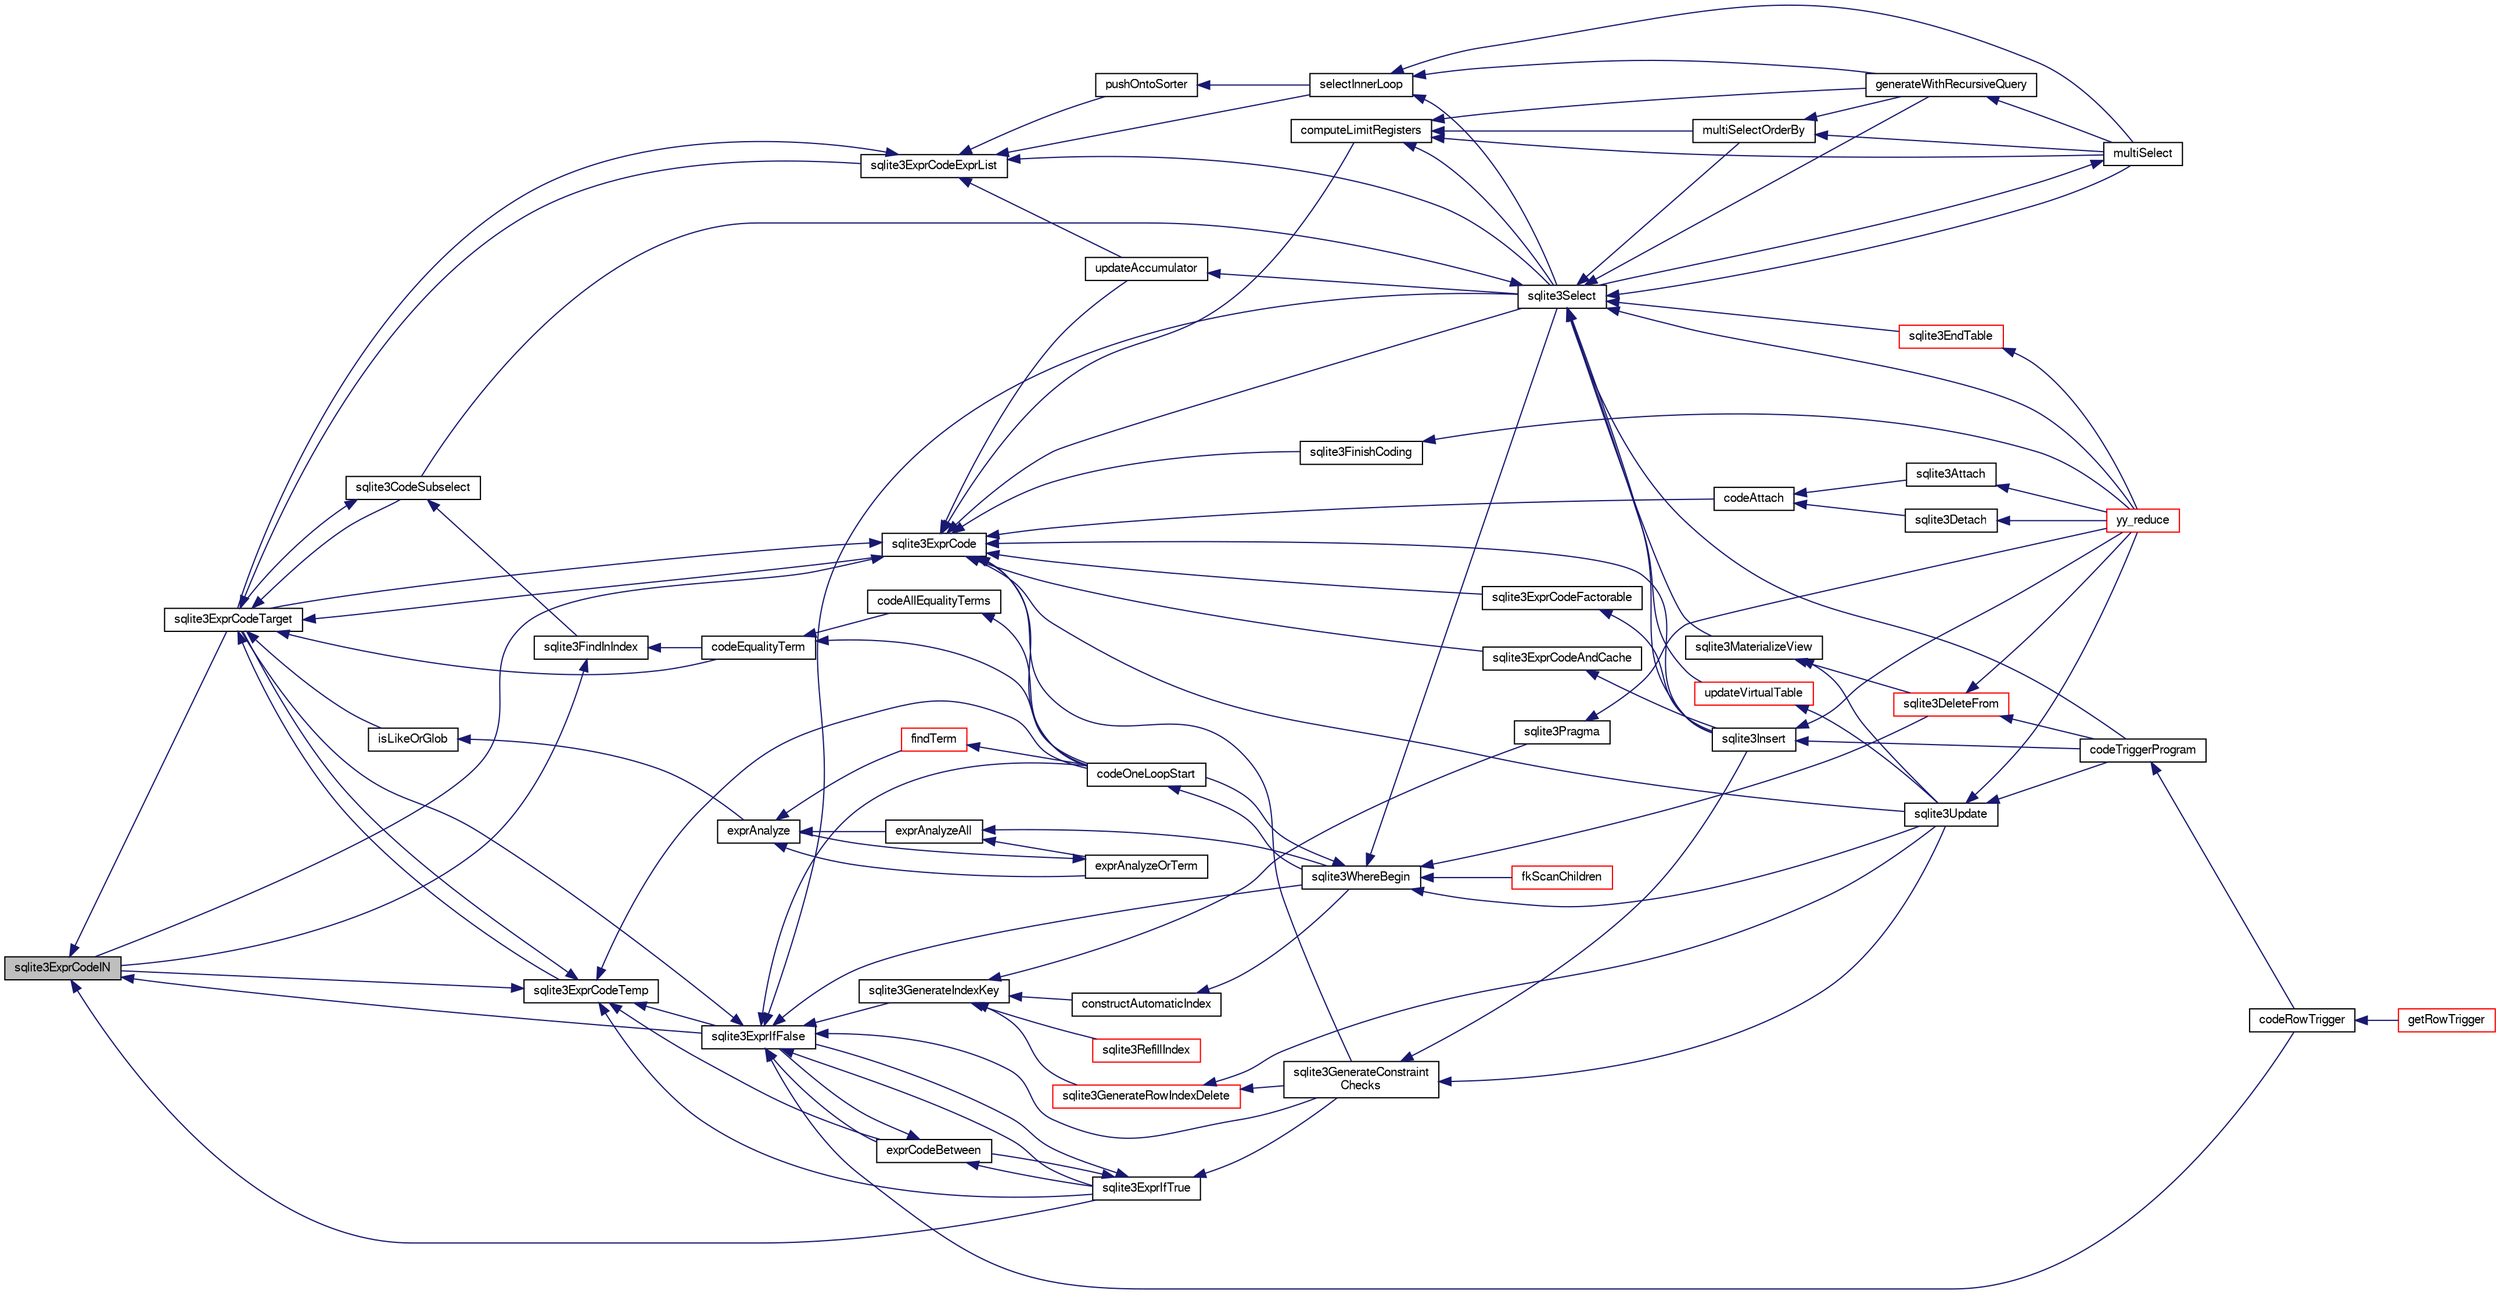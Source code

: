digraph "sqlite3ExprCodeIN"
{
  edge [fontname="FreeSans",fontsize="10",labelfontname="FreeSans",labelfontsize="10"];
  node [fontname="FreeSans",fontsize="10",shape=record];
  rankdir="LR";
  Node524860 [label="sqlite3ExprCodeIN",height=0.2,width=0.4,color="black", fillcolor="grey75", style="filled", fontcolor="black"];
  Node524860 -> Node524861 [dir="back",color="midnightblue",fontsize="10",style="solid",fontname="FreeSans"];
  Node524861 [label="sqlite3ExprCodeTarget",height=0.2,width=0.4,color="black", fillcolor="white", style="filled",URL="$sqlite3_8c.html#a4f308397a0a3ed299ed31aaa1ae2a293"];
  Node524861 -> Node524862 [dir="back",color="midnightblue",fontsize="10",style="solid",fontname="FreeSans"];
  Node524862 [label="sqlite3CodeSubselect",height=0.2,width=0.4,color="black", fillcolor="white", style="filled",URL="$sqlite3_8c.html#aa69b46d2204a1d1b110107a1be12ee0c"];
  Node524862 -> Node524863 [dir="back",color="midnightblue",fontsize="10",style="solid",fontname="FreeSans"];
  Node524863 [label="sqlite3FindInIndex",height=0.2,width=0.4,color="black", fillcolor="white", style="filled",URL="$sqlite3_8c.html#af7d8c56ab0231f44bb5f87b3fafeffb2"];
  Node524863 -> Node524860 [dir="back",color="midnightblue",fontsize="10",style="solid",fontname="FreeSans"];
  Node524863 -> Node524864 [dir="back",color="midnightblue",fontsize="10",style="solid",fontname="FreeSans"];
  Node524864 [label="codeEqualityTerm",height=0.2,width=0.4,color="black", fillcolor="white", style="filled",URL="$sqlite3_8c.html#ad88a57073f031452c9843e97f15acc47"];
  Node524864 -> Node524865 [dir="back",color="midnightblue",fontsize="10",style="solid",fontname="FreeSans"];
  Node524865 [label="codeAllEqualityTerms",height=0.2,width=0.4,color="black", fillcolor="white", style="filled",URL="$sqlite3_8c.html#a3095598b812500a4efe41bf17cd49381"];
  Node524865 -> Node524866 [dir="back",color="midnightblue",fontsize="10",style="solid",fontname="FreeSans"];
  Node524866 [label="codeOneLoopStart",height=0.2,width=0.4,color="black", fillcolor="white", style="filled",URL="$sqlite3_8c.html#aa868875120b151c169cc79139ed6e008"];
  Node524866 -> Node524867 [dir="back",color="midnightblue",fontsize="10",style="solid",fontname="FreeSans"];
  Node524867 [label="sqlite3WhereBegin",height=0.2,width=0.4,color="black", fillcolor="white", style="filled",URL="$sqlite3_8c.html#acad049f5c9a96a8118cffd5e5ce89f7c"];
  Node524867 -> Node524868 [dir="back",color="midnightblue",fontsize="10",style="solid",fontname="FreeSans"];
  Node524868 [label="sqlite3DeleteFrom",height=0.2,width=0.4,color="red", fillcolor="white", style="filled",URL="$sqlite3_8c.html#ab9b4b45349188b49eabb23f94608a091"];
  Node524868 -> Node524873 [dir="back",color="midnightblue",fontsize="10",style="solid",fontname="FreeSans"];
  Node524873 [label="codeTriggerProgram",height=0.2,width=0.4,color="black", fillcolor="white", style="filled",URL="$sqlite3_8c.html#a120801f59d9281d201d2ff4b2606836e"];
  Node524873 -> Node524874 [dir="back",color="midnightblue",fontsize="10",style="solid",fontname="FreeSans"];
  Node524874 [label="codeRowTrigger",height=0.2,width=0.4,color="black", fillcolor="white", style="filled",URL="$sqlite3_8c.html#a463cea5aaaf388b560b206570a0022fc"];
  Node524874 -> Node524875 [dir="back",color="midnightblue",fontsize="10",style="solid",fontname="FreeSans"];
  Node524875 [label="getRowTrigger",height=0.2,width=0.4,color="red", fillcolor="white", style="filled",URL="$sqlite3_8c.html#a69626ef20b540d1a2b19cf56f3f45689"];
  Node524868 -> Node524871 [dir="back",color="midnightblue",fontsize="10",style="solid",fontname="FreeSans"];
  Node524871 [label="yy_reduce",height=0.2,width=0.4,color="red", fillcolor="white", style="filled",URL="$sqlite3_8c.html#a7c419a9b25711c666a9a2449ef377f14"];
  Node524867 -> Node524884 [dir="back",color="midnightblue",fontsize="10",style="solid",fontname="FreeSans"];
  Node524884 [label="fkScanChildren",height=0.2,width=0.4,color="red", fillcolor="white", style="filled",URL="$sqlite3_8c.html#a67c9dcb484336b3155e7a82a037d4691"];
  Node524867 -> Node524886 [dir="back",color="midnightblue",fontsize="10",style="solid",fontname="FreeSans"];
  Node524886 [label="sqlite3Select",height=0.2,width=0.4,color="black", fillcolor="white", style="filled",URL="$sqlite3_8c.html#a2465ee8c956209ba4b272477b7c21a45"];
  Node524886 -> Node524862 [dir="back",color="midnightblue",fontsize="10",style="solid",fontname="FreeSans"];
  Node524886 -> Node524887 [dir="back",color="midnightblue",fontsize="10",style="solid",fontname="FreeSans"];
  Node524887 [label="sqlite3EndTable",height=0.2,width=0.4,color="red", fillcolor="white", style="filled",URL="$sqlite3_8c.html#a7b5f2c66c0f0b6f819d970ca389768b0"];
  Node524887 -> Node524871 [dir="back",color="midnightblue",fontsize="10",style="solid",fontname="FreeSans"];
  Node524886 -> Node524889 [dir="back",color="midnightblue",fontsize="10",style="solid",fontname="FreeSans"];
  Node524889 [label="sqlite3MaterializeView",height=0.2,width=0.4,color="black", fillcolor="white", style="filled",URL="$sqlite3_8c.html#a4557984b0b75f998fb0c3f231c9b1def"];
  Node524889 -> Node524868 [dir="back",color="midnightblue",fontsize="10",style="solid",fontname="FreeSans"];
  Node524889 -> Node524881 [dir="back",color="midnightblue",fontsize="10",style="solid",fontname="FreeSans"];
  Node524881 [label="sqlite3Update",height=0.2,width=0.4,color="black", fillcolor="white", style="filled",URL="$sqlite3_8c.html#ac5aa67c46e8cc8174566fabe6809fafa"];
  Node524881 -> Node524873 [dir="back",color="midnightblue",fontsize="10",style="solid",fontname="FreeSans"];
  Node524881 -> Node524871 [dir="back",color="midnightblue",fontsize="10",style="solid",fontname="FreeSans"];
  Node524886 -> Node524880 [dir="back",color="midnightblue",fontsize="10",style="solid",fontname="FreeSans"];
  Node524880 [label="sqlite3Insert",height=0.2,width=0.4,color="black", fillcolor="white", style="filled",URL="$sqlite3_8c.html#a5b17c9c2000bae6bdff8e6be48d7dc2b"];
  Node524880 -> Node524873 [dir="back",color="midnightblue",fontsize="10",style="solid",fontname="FreeSans"];
  Node524880 -> Node524871 [dir="back",color="midnightblue",fontsize="10",style="solid",fontname="FreeSans"];
  Node524886 -> Node524890 [dir="back",color="midnightblue",fontsize="10",style="solid",fontname="FreeSans"];
  Node524890 [label="generateWithRecursiveQuery",height=0.2,width=0.4,color="black", fillcolor="white", style="filled",URL="$sqlite3_8c.html#ade2c3663fa9c3b9676507984b9483942"];
  Node524890 -> Node524891 [dir="back",color="midnightblue",fontsize="10",style="solid",fontname="FreeSans"];
  Node524891 [label="multiSelect",height=0.2,width=0.4,color="black", fillcolor="white", style="filled",URL="$sqlite3_8c.html#a6456c61f3d9b2389738753cedfa24fa7"];
  Node524891 -> Node524886 [dir="back",color="midnightblue",fontsize="10",style="solid",fontname="FreeSans"];
  Node524886 -> Node524891 [dir="back",color="midnightblue",fontsize="10",style="solid",fontname="FreeSans"];
  Node524886 -> Node524892 [dir="back",color="midnightblue",fontsize="10",style="solid",fontname="FreeSans"];
  Node524892 [label="multiSelectOrderBy",height=0.2,width=0.4,color="black", fillcolor="white", style="filled",URL="$sqlite3_8c.html#afcdb8488c6f4dfdadaf9f04bca35b808"];
  Node524892 -> Node524890 [dir="back",color="midnightblue",fontsize="10",style="solid",fontname="FreeSans"];
  Node524892 -> Node524891 [dir="back",color="midnightblue",fontsize="10",style="solid",fontname="FreeSans"];
  Node524886 -> Node524873 [dir="back",color="midnightblue",fontsize="10",style="solid",fontname="FreeSans"];
  Node524886 -> Node524893 [dir="back",color="midnightblue",fontsize="10",style="solid",fontname="FreeSans"];
  Node524893 [label="updateVirtualTable",height=0.2,width=0.4,color="red", fillcolor="white", style="filled",URL="$sqlite3_8c.html#a740220531db9293c39a2cdd7da3f74e1"];
  Node524893 -> Node524881 [dir="back",color="midnightblue",fontsize="10",style="solid",fontname="FreeSans"];
  Node524886 -> Node524871 [dir="back",color="midnightblue",fontsize="10",style="solid",fontname="FreeSans"];
  Node524867 -> Node524881 [dir="back",color="midnightblue",fontsize="10",style="solid",fontname="FreeSans"];
  Node524867 -> Node524866 [dir="back",color="midnightblue",fontsize="10",style="solid",fontname="FreeSans"];
  Node524864 -> Node524866 [dir="back",color="midnightblue",fontsize="10",style="solid",fontname="FreeSans"];
  Node524862 -> Node524861 [dir="back",color="midnightblue",fontsize="10",style="solid",fontname="FreeSans"];
  Node524861 -> Node524894 [dir="back",color="midnightblue",fontsize="10",style="solid",fontname="FreeSans"];
  Node524894 [label="sqlite3ExprCodeTemp",height=0.2,width=0.4,color="black", fillcolor="white", style="filled",URL="$sqlite3_8c.html#a3bc5c1ccb3c5851847e2aeb4a84ae1fc"];
  Node524894 -> Node524860 [dir="back",color="midnightblue",fontsize="10",style="solid",fontname="FreeSans"];
  Node524894 -> Node524861 [dir="back",color="midnightblue",fontsize="10",style="solid",fontname="FreeSans"];
  Node524894 -> Node524895 [dir="back",color="midnightblue",fontsize="10",style="solid",fontname="FreeSans"];
  Node524895 [label="exprCodeBetween",height=0.2,width=0.4,color="black", fillcolor="white", style="filled",URL="$sqlite3_8c.html#abd053493214542bca8f406f42145d173"];
  Node524895 -> Node524896 [dir="back",color="midnightblue",fontsize="10",style="solid",fontname="FreeSans"];
  Node524896 [label="sqlite3ExprIfTrue",height=0.2,width=0.4,color="black", fillcolor="white", style="filled",URL="$sqlite3_8c.html#ad93a55237c23e1b743ab1f59df1a1444"];
  Node524896 -> Node524895 [dir="back",color="midnightblue",fontsize="10",style="solid",fontname="FreeSans"];
  Node524896 -> Node524897 [dir="back",color="midnightblue",fontsize="10",style="solid",fontname="FreeSans"];
  Node524897 [label="sqlite3ExprIfFalse",height=0.2,width=0.4,color="black", fillcolor="white", style="filled",URL="$sqlite3_8c.html#af97ecccb5d56e321e118414b08f65b71"];
  Node524897 -> Node524861 [dir="back",color="midnightblue",fontsize="10",style="solid",fontname="FreeSans"];
  Node524897 -> Node524895 [dir="back",color="midnightblue",fontsize="10",style="solid",fontname="FreeSans"];
  Node524897 -> Node524896 [dir="back",color="midnightblue",fontsize="10",style="solid",fontname="FreeSans"];
  Node524897 -> Node524898 [dir="back",color="midnightblue",fontsize="10",style="solid",fontname="FreeSans"];
  Node524898 [label="sqlite3GenerateIndexKey",height=0.2,width=0.4,color="black", fillcolor="white", style="filled",URL="$sqlite3_8c.html#ab85ac93d5c5e6760f45f07897be7f272"];
  Node524898 -> Node524899 [dir="back",color="midnightblue",fontsize="10",style="solid",fontname="FreeSans"];
  Node524899 [label="sqlite3RefillIndex",height=0.2,width=0.4,color="red", fillcolor="white", style="filled",URL="$sqlite3_8c.html#a17be5b679d9181b961ea9ba4a18d4f80"];
  Node524898 -> Node524906 [dir="back",color="midnightblue",fontsize="10",style="solid",fontname="FreeSans"];
  Node524906 [label="sqlite3GenerateRowIndexDelete",height=0.2,width=0.4,color="red", fillcolor="white", style="filled",URL="$sqlite3_8c.html#a09c23ae08a7c469d62705f067d7a2135"];
  Node524906 -> Node524879 [dir="back",color="midnightblue",fontsize="10",style="solid",fontname="FreeSans"];
  Node524879 [label="sqlite3GenerateConstraint\lChecks",height=0.2,width=0.4,color="black", fillcolor="white", style="filled",URL="$sqlite3_8c.html#aef639c1e6a0c0a67ca6e7690ad931bd2"];
  Node524879 -> Node524880 [dir="back",color="midnightblue",fontsize="10",style="solid",fontname="FreeSans"];
  Node524879 -> Node524881 [dir="back",color="midnightblue",fontsize="10",style="solid",fontname="FreeSans"];
  Node524906 -> Node524881 [dir="back",color="midnightblue",fontsize="10",style="solid",fontname="FreeSans"];
  Node524898 -> Node524907 [dir="back",color="midnightblue",fontsize="10",style="solid",fontname="FreeSans"];
  Node524907 [label="sqlite3Pragma",height=0.2,width=0.4,color="black", fillcolor="white", style="filled",URL="$sqlite3_8c.html#a111391370f58f8e6a6eca51fd34d62ed"];
  Node524907 -> Node524871 [dir="back",color="midnightblue",fontsize="10",style="solid",fontname="FreeSans"];
  Node524898 -> Node524908 [dir="back",color="midnightblue",fontsize="10",style="solid",fontname="FreeSans"];
  Node524908 [label="constructAutomaticIndex",height=0.2,width=0.4,color="black", fillcolor="white", style="filled",URL="$sqlite3_8c.html#aad43d38bc718f4c8e8d0dd8f33ed526f"];
  Node524908 -> Node524867 [dir="back",color="midnightblue",fontsize="10",style="solid",fontname="FreeSans"];
  Node524897 -> Node524879 [dir="back",color="midnightblue",fontsize="10",style="solid",fontname="FreeSans"];
  Node524897 -> Node524886 [dir="back",color="midnightblue",fontsize="10",style="solid",fontname="FreeSans"];
  Node524897 -> Node524874 [dir="back",color="midnightblue",fontsize="10",style="solid",fontname="FreeSans"];
  Node524897 -> Node524866 [dir="back",color="midnightblue",fontsize="10",style="solid",fontname="FreeSans"];
  Node524897 -> Node524867 [dir="back",color="midnightblue",fontsize="10",style="solid",fontname="FreeSans"];
  Node524896 -> Node524879 [dir="back",color="midnightblue",fontsize="10",style="solid",fontname="FreeSans"];
  Node524895 -> Node524897 [dir="back",color="midnightblue",fontsize="10",style="solid",fontname="FreeSans"];
  Node524894 -> Node524896 [dir="back",color="midnightblue",fontsize="10",style="solid",fontname="FreeSans"];
  Node524894 -> Node524897 [dir="back",color="midnightblue",fontsize="10",style="solid",fontname="FreeSans"];
  Node524894 -> Node524866 [dir="back",color="midnightblue",fontsize="10",style="solid",fontname="FreeSans"];
  Node524861 -> Node524909 [dir="back",color="midnightblue",fontsize="10",style="solid",fontname="FreeSans"];
  Node524909 [label="sqlite3ExprCode",height=0.2,width=0.4,color="black", fillcolor="white", style="filled",URL="$sqlite3_8c.html#a75f270fb0b111b86924cca4ea507b417"];
  Node524909 -> Node524860 [dir="back",color="midnightblue",fontsize="10",style="solid",fontname="FreeSans"];
  Node524909 -> Node524861 [dir="back",color="midnightblue",fontsize="10",style="solid",fontname="FreeSans"];
  Node524909 -> Node524910 [dir="back",color="midnightblue",fontsize="10",style="solid",fontname="FreeSans"];
  Node524910 [label="sqlite3ExprCodeFactorable",height=0.2,width=0.4,color="black", fillcolor="white", style="filled",URL="$sqlite3_8c.html#a843f7fd58eec5a683c1fd8435fcd1e84"];
  Node524910 -> Node524880 [dir="back",color="midnightblue",fontsize="10",style="solid",fontname="FreeSans"];
  Node524909 -> Node524911 [dir="back",color="midnightblue",fontsize="10",style="solid",fontname="FreeSans"];
  Node524911 [label="sqlite3ExprCodeAndCache",height=0.2,width=0.4,color="black", fillcolor="white", style="filled",URL="$sqlite3_8c.html#ae3e46527d9b7fc9cb9236d21a5e6b1d8"];
  Node524911 -> Node524880 [dir="back",color="midnightblue",fontsize="10",style="solid",fontname="FreeSans"];
  Node524909 -> Node524912 [dir="back",color="midnightblue",fontsize="10",style="solid",fontname="FreeSans"];
  Node524912 [label="codeAttach",height=0.2,width=0.4,color="black", fillcolor="white", style="filled",URL="$sqlite3_8c.html#ade4e9e30d828a19c191fdcb098676d5b"];
  Node524912 -> Node524913 [dir="back",color="midnightblue",fontsize="10",style="solid",fontname="FreeSans"];
  Node524913 [label="sqlite3Detach",height=0.2,width=0.4,color="black", fillcolor="white", style="filled",URL="$sqlite3_8c.html#ab1a5a0b01c7560aef5e0b8603a68747d"];
  Node524913 -> Node524871 [dir="back",color="midnightblue",fontsize="10",style="solid",fontname="FreeSans"];
  Node524912 -> Node524914 [dir="back",color="midnightblue",fontsize="10",style="solid",fontname="FreeSans"];
  Node524914 [label="sqlite3Attach",height=0.2,width=0.4,color="black", fillcolor="white", style="filled",URL="$sqlite3_8c.html#ae0907fe0b43cc1b4c7e6a16213e8546f"];
  Node524914 -> Node524871 [dir="back",color="midnightblue",fontsize="10",style="solid",fontname="FreeSans"];
  Node524909 -> Node524915 [dir="back",color="midnightblue",fontsize="10",style="solid",fontname="FreeSans"];
  Node524915 [label="sqlite3FinishCoding",height=0.2,width=0.4,color="black", fillcolor="white", style="filled",URL="$sqlite3_8c.html#a651bc5b446c276c092705856d995b278"];
  Node524915 -> Node524871 [dir="back",color="midnightblue",fontsize="10",style="solid",fontname="FreeSans"];
  Node524909 -> Node524880 [dir="back",color="midnightblue",fontsize="10",style="solid",fontname="FreeSans"];
  Node524909 -> Node524879 [dir="back",color="midnightblue",fontsize="10",style="solid",fontname="FreeSans"];
  Node524909 -> Node524916 [dir="back",color="midnightblue",fontsize="10",style="solid",fontname="FreeSans"];
  Node524916 [label="computeLimitRegisters",height=0.2,width=0.4,color="black", fillcolor="white", style="filled",URL="$sqlite3_8c.html#ae9d37055e4905929b6f6cda5461e2f37"];
  Node524916 -> Node524890 [dir="back",color="midnightblue",fontsize="10",style="solid",fontname="FreeSans"];
  Node524916 -> Node524891 [dir="back",color="midnightblue",fontsize="10",style="solid",fontname="FreeSans"];
  Node524916 -> Node524892 [dir="back",color="midnightblue",fontsize="10",style="solid",fontname="FreeSans"];
  Node524916 -> Node524886 [dir="back",color="midnightblue",fontsize="10",style="solid",fontname="FreeSans"];
  Node524909 -> Node524917 [dir="back",color="midnightblue",fontsize="10",style="solid",fontname="FreeSans"];
  Node524917 [label="updateAccumulator",height=0.2,width=0.4,color="black", fillcolor="white", style="filled",URL="$sqlite3_8c.html#a1681660dd3ecd50c8727d6e56a537bd9"];
  Node524917 -> Node524886 [dir="back",color="midnightblue",fontsize="10",style="solid",fontname="FreeSans"];
  Node524909 -> Node524886 [dir="back",color="midnightblue",fontsize="10",style="solid",fontname="FreeSans"];
  Node524909 -> Node524881 [dir="back",color="midnightblue",fontsize="10",style="solid",fontname="FreeSans"];
  Node524909 -> Node524866 [dir="back",color="midnightblue",fontsize="10",style="solid",fontname="FreeSans"];
  Node524861 -> Node524918 [dir="back",color="midnightblue",fontsize="10",style="solid",fontname="FreeSans"];
  Node524918 [label="sqlite3ExprCodeExprList",height=0.2,width=0.4,color="black", fillcolor="white", style="filled",URL="$sqlite3_8c.html#a05b2b3dc3de7565de24eb3a2ff4e9566"];
  Node524918 -> Node524861 [dir="back",color="midnightblue",fontsize="10",style="solid",fontname="FreeSans"];
  Node524918 -> Node524919 [dir="back",color="midnightblue",fontsize="10",style="solid",fontname="FreeSans"];
  Node524919 [label="pushOntoSorter",height=0.2,width=0.4,color="black", fillcolor="white", style="filled",URL="$sqlite3_8c.html#a4555397beb584a386e7739cf022a6651"];
  Node524919 -> Node524920 [dir="back",color="midnightblue",fontsize="10",style="solid",fontname="FreeSans"];
  Node524920 [label="selectInnerLoop",height=0.2,width=0.4,color="black", fillcolor="white", style="filled",URL="$sqlite3_8c.html#ababe0933661ebe67eb0e6074bb1fd411"];
  Node524920 -> Node524890 [dir="back",color="midnightblue",fontsize="10",style="solid",fontname="FreeSans"];
  Node524920 -> Node524891 [dir="back",color="midnightblue",fontsize="10",style="solid",fontname="FreeSans"];
  Node524920 -> Node524886 [dir="back",color="midnightblue",fontsize="10",style="solid",fontname="FreeSans"];
  Node524918 -> Node524920 [dir="back",color="midnightblue",fontsize="10",style="solid",fontname="FreeSans"];
  Node524918 -> Node524917 [dir="back",color="midnightblue",fontsize="10",style="solid",fontname="FreeSans"];
  Node524918 -> Node524886 [dir="back",color="midnightblue",fontsize="10",style="solid",fontname="FreeSans"];
  Node524861 -> Node524921 [dir="back",color="midnightblue",fontsize="10",style="solid",fontname="FreeSans"];
  Node524921 [label="isLikeOrGlob",height=0.2,width=0.4,color="black", fillcolor="white", style="filled",URL="$sqlite3_8c.html#a6c38e495198bf8976f68d1a6ebd74a50"];
  Node524921 -> Node524922 [dir="back",color="midnightblue",fontsize="10",style="solid",fontname="FreeSans"];
  Node524922 [label="exprAnalyze",height=0.2,width=0.4,color="black", fillcolor="white", style="filled",URL="$sqlite3_8c.html#acb10e48c9a4184a4edd9bfd5b14ad0b7"];
  Node524922 -> Node524923 [dir="back",color="midnightblue",fontsize="10",style="solid",fontname="FreeSans"];
  Node524923 [label="findTerm",height=0.2,width=0.4,color="red", fillcolor="white", style="filled",URL="$sqlite3_8c.html#af26eb1eed85001fcf29fa189b631ac4b"];
  Node524923 -> Node524866 [dir="back",color="midnightblue",fontsize="10",style="solid",fontname="FreeSans"];
  Node524922 -> Node524928 [dir="back",color="midnightblue",fontsize="10",style="solid",fontname="FreeSans"];
  Node524928 [label="exprAnalyzeAll",height=0.2,width=0.4,color="black", fillcolor="white", style="filled",URL="$sqlite3_8c.html#a2e7a957af98e240fa68e34d6ff639437"];
  Node524928 -> Node524929 [dir="back",color="midnightblue",fontsize="10",style="solid",fontname="FreeSans"];
  Node524929 [label="exprAnalyzeOrTerm",height=0.2,width=0.4,color="black", fillcolor="white", style="filled",URL="$sqlite3_8c.html#ab95cabd8b51cb2291b5bef0c4a3776d2"];
  Node524929 -> Node524922 [dir="back",color="midnightblue",fontsize="10",style="solid",fontname="FreeSans"];
  Node524928 -> Node524867 [dir="back",color="midnightblue",fontsize="10",style="solid",fontname="FreeSans"];
  Node524922 -> Node524929 [dir="back",color="midnightblue",fontsize="10",style="solid",fontname="FreeSans"];
  Node524861 -> Node524864 [dir="back",color="midnightblue",fontsize="10",style="solid",fontname="FreeSans"];
  Node524860 -> Node524896 [dir="back",color="midnightblue",fontsize="10",style="solid",fontname="FreeSans"];
  Node524860 -> Node524897 [dir="back",color="midnightblue",fontsize="10",style="solid",fontname="FreeSans"];
}
